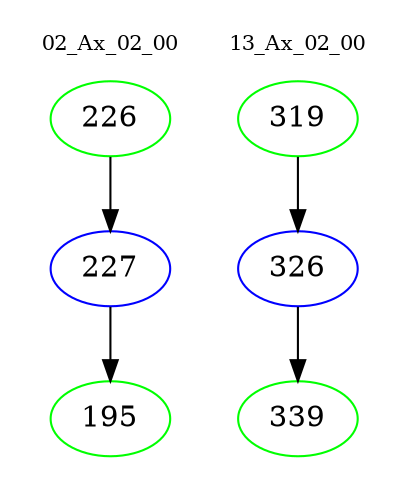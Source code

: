 digraph{
subgraph cluster_0 {
color = white
label = "02_Ax_02_00";
fontsize=10;
T0_226 [label="226", color="green"]
T0_226 -> T0_227 [color="black"]
T0_227 [label="227", color="blue"]
T0_227 -> T0_195 [color="black"]
T0_195 [label="195", color="green"]
}
subgraph cluster_1 {
color = white
label = "13_Ax_02_00";
fontsize=10;
T1_319 [label="319", color="green"]
T1_319 -> T1_326 [color="black"]
T1_326 [label="326", color="blue"]
T1_326 -> T1_339 [color="black"]
T1_339 [label="339", color="green"]
}
}
